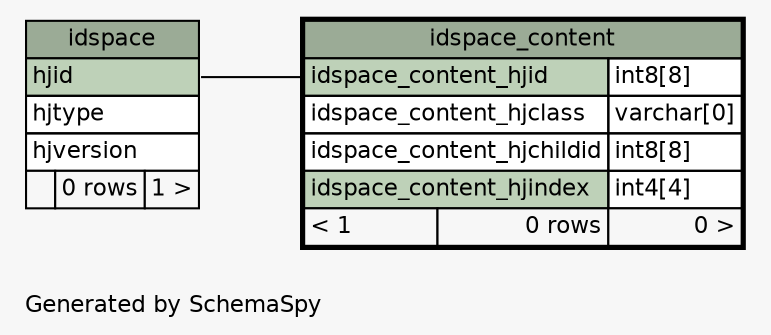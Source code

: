 // dot 2.22.2 on Windows Vista 6.0
// SchemaSpy rev 536
digraph "oneDegreeRelationshipsDiagram" {
  graph [
    rankdir="RL"
    bgcolor="#f7f7f7"
    label="\nGenerated by SchemaSpy"
    labeljust="l"
    nodesep="0.18"
    ranksep="0.46"
    fontname="Helvetica"
    fontsize="11"
  ];
  node [
    fontname="Helvetica"
    fontsize="11"
    shape="plaintext"
  ];
  edge [
    arrowsize="0.8"
  ];
  "idspace_content":"idspace_content_hjid":w -> "idspace":"hjid":e [arrowhead=none arrowtail=crowodot];
  "idspace" [
    label=<
    <TABLE BORDER="0" CELLBORDER="1" CELLSPACING="0" BGCOLOR="#ffffff">
      <TR><TD COLSPAN="3" BGCOLOR="#9bab96" ALIGN="CENTER">idspace</TD></TR>
      <TR><TD PORT="hjid" COLSPAN="3" BGCOLOR="#bed1b8" ALIGN="LEFT">hjid</TD></TR>
      <TR><TD PORT="hjtype" COLSPAN="3" ALIGN="LEFT">hjtype</TD></TR>
      <TR><TD PORT="hjversion" COLSPAN="3" ALIGN="LEFT">hjversion</TD></TR>
      <TR><TD ALIGN="LEFT" BGCOLOR="#f7f7f7">  </TD><TD ALIGN="RIGHT" BGCOLOR="#f7f7f7">0 rows</TD><TD ALIGN="RIGHT" BGCOLOR="#f7f7f7">1 &gt;</TD></TR>
    </TABLE>>
    URL="idspace.html"
    tooltip="idspace"
  ];
  "idspace_content" [
    label=<
    <TABLE BORDER="2" CELLBORDER="1" CELLSPACING="0" BGCOLOR="#ffffff">
      <TR><TD COLSPAN="3" BGCOLOR="#9bab96" ALIGN="CENTER">idspace_content</TD></TR>
      <TR><TD PORT="idspace_content_hjid" COLSPAN="2" BGCOLOR="#bed1b8" ALIGN="LEFT">idspace_content_hjid</TD><TD PORT="idspace_content_hjid.type" ALIGN="LEFT">int8[8]</TD></TR>
      <TR><TD PORT="idspace_content_hjclass" COLSPAN="2" ALIGN="LEFT">idspace_content_hjclass</TD><TD PORT="idspace_content_hjclass.type" ALIGN="LEFT">varchar[0]</TD></TR>
      <TR><TD PORT="idspace_content_hjchildid" COLSPAN="2" ALIGN="LEFT">idspace_content_hjchildid</TD><TD PORT="idspace_content_hjchildid.type" ALIGN="LEFT">int8[8]</TD></TR>
      <TR><TD PORT="idspace_content_hjindex" COLSPAN="2" BGCOLOR="#bed1b8" ALIGN="LEFT">idspace_content_hjindex</TD><TD PORT="idspace_content_hjindex.type" ALIGN="LEFT">int4[4]</TD></TR>
      <TR><TD ALIGN="LEFT" BGCOLOR="#f7f7f7">&lt; 1</TD><TD ALIGN="RIGHT" BGCOLOR="#f7f7f7">0 rows</TD><TD ALIGN="RIGHT" BGCOLOR="#f7f7f7">0 &gt;</TD></TR>
    </TABLE>>
    URL="idspace_content.html"
    tooltip="idspace_content"
  ];
}
